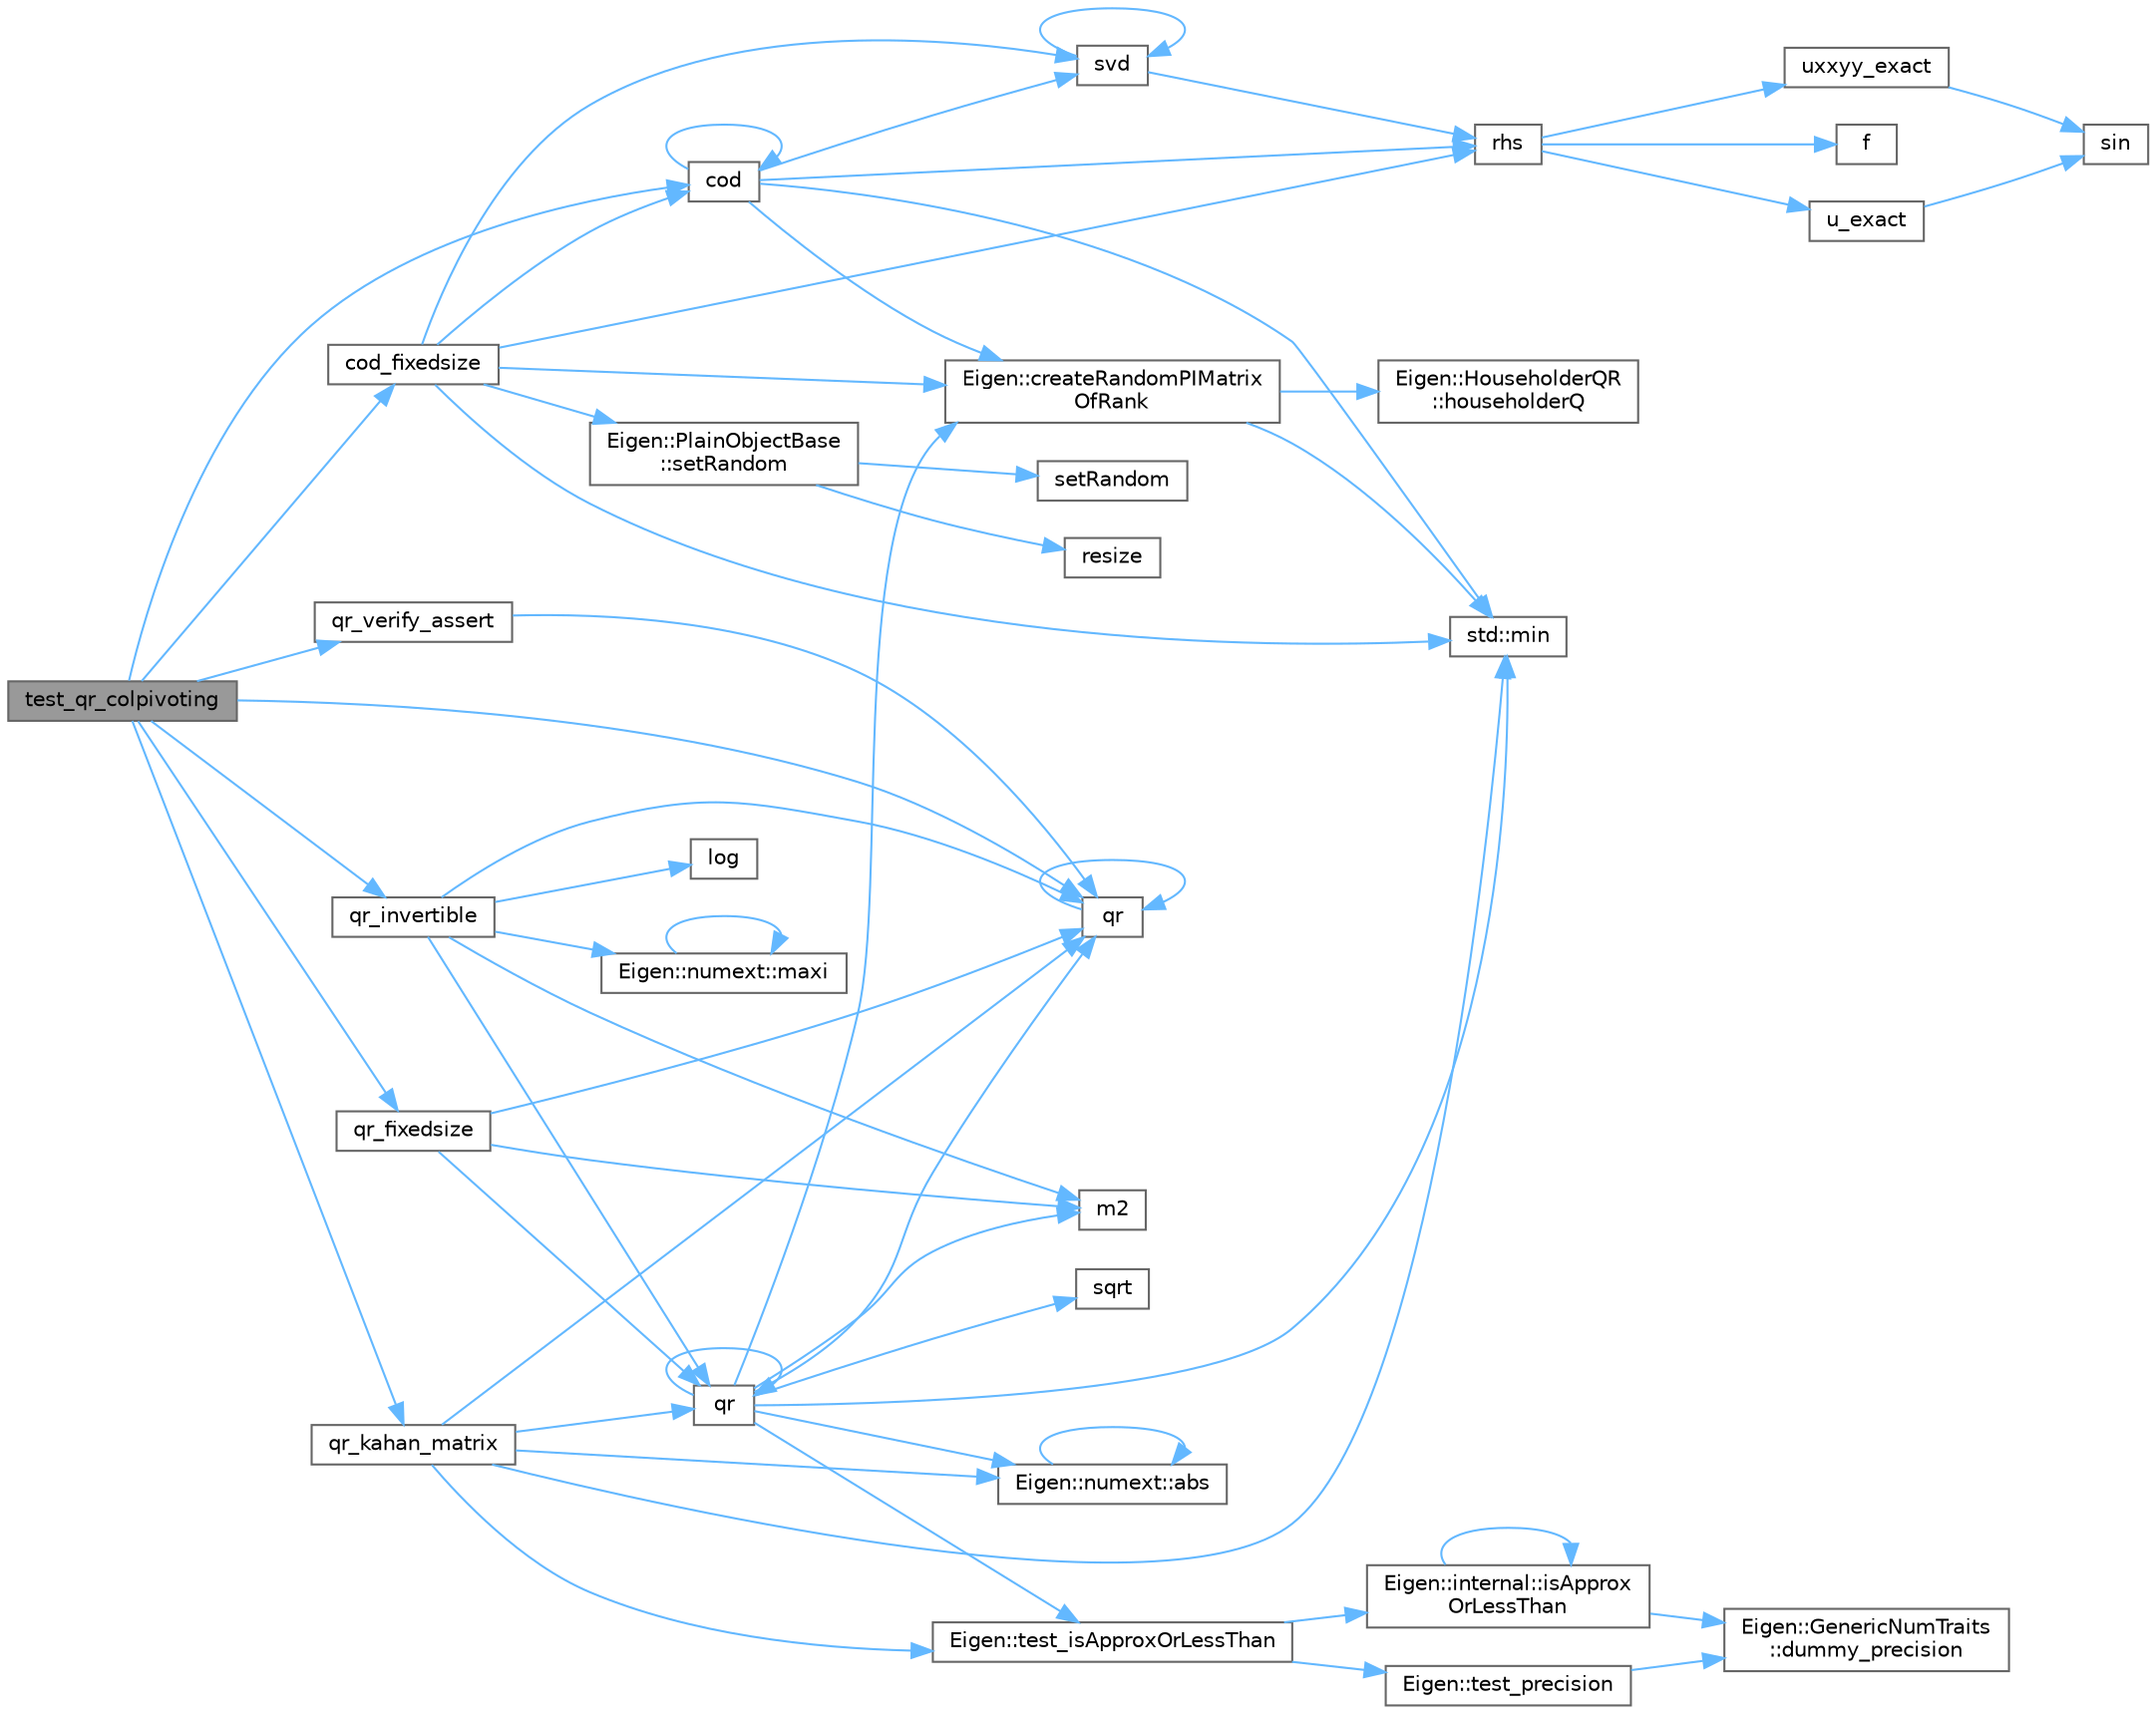 digraph "test_qr_colpivoting"
{
 // LATEX_PDF_SIZE
  bgcolor="transparent";
  edge [fontname=Helvetica,fontsize=10,labelfontname=Helvetica,labelfontsize=10];
  node [fontname=Helvetica,fontsize=10,shape=box,height=0.2,width=0.4];
  rankdir="LR";
  Node1 [id="Node000001",label="test_qr_colpivoting",height=0.2,width=0.4,color="gray40", fillcolor="grey60", style="filled", fontcolor="black",tooltip=" "];
  Node1 -> Node2 [id="edge1_Node000001_Node000002",color="steelblue1",style="solid",tooltip=" "];
  Node2 [id="Node000002",label="cod",height=0.2,width=0.4,color="grey40", fillcolor="white", style="filled",URL="$qr__colpivoting_8cpp.html#ab01bcdcb9896ed2aeb4fce98119a012d",tooltip=" "];
  Node2 -> Node2 [id="edge2_Node000002_Node000002",color="steelblue1",style="solid",tooltip=" "];
  Node2 -> Node3 [id="edge3_Node000002_Node000003",color="steelblue1",style="solid",tooltip=" "];
  Node3 [id="Node000003",label="Eigen::createRandomPIMatrix\lOfRank",height=0.2,width=0.4,color="grey40", fillcolor="white", style="filled",URL="$namespace_eigen.html#a0d9a7ddcee5c7c8defaba3628455efb2",tooltip=" "];
  Node3 -> Node4 [id="edge4_Node000003_Node000004",color="steelblue1",style="solid",tooltip=" "];
  Node4 [id="Node000004",label="Eigen::HouseholderQR\l::householderQ",height=0.2,width=0.4,color="grey40", fillcolor="white", style="filled",URL="$class_eigen_1_1_householder_q_r.html#affd506c10ef2d25f56e7b1f9f25ff885",tooltip=" "];
  Node3 -> Node5 [id="edge5_Node000003_Node000005",color="steelblue1",style="solid",tooltip=" "];
  Node5 [id="Node000005",label="std::min",height=0.2,width=0.4,color="grey40", fillcolor="white", style="filled",URL="$namespacestd.html#ac7b9885417769949d76890454b6d072e",tooltip=" "];
  Node2 -> Node5 [id="edge6_Node000002_Node000005",color="steelblue1",style="solid",tooltip=" "];
  Node2 -> Node6 [id="edge7_Node000002_Node000006",color="steelblue1",style="solid",tooltip=" "];
  Node6 [id="Node000006",label="rhs",height=0.2,width=0.4,color="grey40", fillcolor="white", style="filled",URL="$poisson_8cpp.html#a38c677f5cc4e47bc7505aef707c1bb83",tooltip=" "];
  Node6 -> Node7 [id="edge8_Node000006_Node000007",color="steelblue1",style="solid",tooltip=" "];
  Node7 [id="Node000007",label="f",height=0.2,width=0.4,color="grey40", fillcolor="white", style="filled",URL="$cxx11__tensor__map_8cpp.html#a7f507fea02198f6cb81c86640c7b1a4e",tooltip=" "];
  Node6 -> Node8 [id="edge9_Node000006_Node000008",color="steelblue1",style="solid",tooltip=" "];
  Node8 [id="Node000008",label="u_exact",height=0.2,width=0.4,color="grey40", fillcolor="white", style="filled",URL="$poisson_8cpp.html#a06fc16c4676f839f8de736a6791b6862",tooltip=" "];
  Node8 -> Node9 [id="edge10_Node000008_Node000009",color="steelblue1",style="solid",tooltip=" "];
  Node9 [id="Node000009",label="sin",height=0.2,width=0.4,color="grey40", fillcolor="white", style="filled",URL="$_array_cwise_unary_ops_8h.html#a9cfb0ea58bd813510a9e2db18a5e49f0",tooltip=" "];
  Node6 -> Node10 [id="edge11_Node000006_Node000010",color="steelblue1",style="solid",tooltip=" "];
  Node10 [id="Node000010",label="uxxyy_exact",height=0.2,width=0.4,color="grey40", fillcolor="white", style="filled",URL="$poisson_8cpp.html#a557a61cf12d143424a35123b14048a22",tooltip=" "];
  Node10 -> Node9 [id="edge12_Node000010_Node000009",color="steelblue1",style="solid",tooltip=" "];
  Node2 -> Node11 [id="edge13_Node000002_Node000011",color="steelblue1",style="solid",tooltip=" "];
  Node11 [id="Node000011",label="svd",height=0.2,width=0.4,color="grey40", fillcolor="white", style="filled",URL="$_jacobi_s_v_d__basic_8cpp.html#a961ad48248cad814fa628db8adefbd42",tooltip=" "];
  Node11 -> Node6 [id="edge14_Node000011_Node000006",color="steelblue1",style="solid",tooltip=" "];
  Node11 -> Node11 [id="edge15_Node000011_Node000011",color="steelblue1",style="solid",tooltip=" "];
  Node1 -> Node12 [id="edge16_Node000001_Node000012",color="steelblue1",style="solid",tooltip=" "];
  Node12 [id="Node000012",label="cod_fixedsize",height=0.2,width=0.4,color="grey40", fillcolor="white", style="filled",URL="$qr__colpivoting_8cpp.html#ad8fd13db943a2d9cc9efbd4a20365bf5",tooltip=" "];
  Node12 -> Node2 [id="edge17_Node000012_Node000002",color="steelblue1",style="solid",tooltip=" "];
  Node12 -> Node3 [id="edge18_Node000012_Node000003",color="steelblue1",style="solid",tooltip=" "];
  Node12 -> Node5 [id="edge19_Node000012_Node000005",color="steelblue1",style="solid",tooltip=" "];
  Node12 -> Node6 [id="edge20_Node000012_Node000006",color="steelblue1",style="solid",tooltip=" "];
  Node12 -> Node13 [id="edge21_Node000012_Node000013",color="steelblue1",style="solid",tooltip=" "];
  Node13 [id="Node000013",label="Eigen::PlainObjectBase\l::setRandom",height=0.2,width=0.4,color="grey40", fillcolor="white", style="filled",URL="$class_eigen_1_1_plain_object_base.html#af0e576a0e1aefc9ee346de44cc352ba3",tooltip=" "];
  Node13 -> Node14 [id="edge22_Node000013_Node000014",color="steelblue1",style="solid",tooltip=" "];
  Node14 [id="Node000014",label="resize",height=0.2,width=0.4,color="grey40", fillcolor="white", style="filled",URL="$_matrix__resize__int_8cpp.html#a768dd1b4259f262bcd4cab5e61afcea1",tooltip=" "];
  Node13 -> Node15 [id="edge23_Node000013_Node000015",color="steelblue1",style="solid",tooltip=" "];
  Node15 [id="Node000015",label="setRandom",height=0.2,width=0.4,color="grey40", fillcolor="white", style="filled",URL="$_householder_q_r__householder_q_8cpp.html#a7bddadaf72fd7356fb04dd15cf547bc2",tooltip=" "];
  Node12 -> Node11 [id="edge24_Node000012_Node000011",color="steelblue1",style="solid",tooltip=" "];
  Node1 -> Node16 [id="edge25_Node000001_Node000016",color="steelblue1",style="solid",tooltip=" "];
  Node16 [id="Node000016",label="qr",height=0.2,width=0.4,color="grey40", fillcolor="white", style="filled",URL="$_householder_q_r__householder_q_8cpp.html#ab766ef1a187400b0619104b16613d3cf",tooltip=" "];
  Node16 -> Node16 [id="edge26_Node000016_Node000016",color="steelblue1",style="solid",tooltip=" "];
  Node1 -> Node17 [id="edge27_Node000001_Node000017",color="steelblue1",style="solid",tooltip=" "];
  Node17 [id="Node000017",label="qr_fixedsize",height=0.2,width=0.4,color="grey40", fillcolor="white", style="filled",URL="$qr_8cpp.html#ad5c305e7d9c3fd6abc3950b0edb0cc0c",tooltip=" "];
  Node17 -> Node18 [id="edge28_Node000017_Node000018",color="steelblue1",style="solid",tooltip=" "];
  Node18 [id="Node000018",label="m2",height=0.2,width=0.4,color="grey40", fillcolor="white", style="filled",URL="$_tutorial___map__using_8cpp.html#ab3a01b595d22393ace0d30d5fa299f76",tooltip=" "];
  Node17 -> Node19 [id="edge29_Node000017_Node000019",color="steelblue1",style="solid",tooltip=" "];
  Node19 [id="Node000019",label="qr",height=0.2,width=0.4,color="grey40", fillcolor="white", style="filled",URL="$qr__colpivoting_8cpp.html#a234047f1d6b0303293c8918968a9670e",tooltip=" "];
  Node19 -> Node20 [id="edge30_Node000019_Node000020",color="steelblue1",style="solid",tooltip=" "];
  Node20 [id="Node000020",label="Eigen::numext::abs",height=0.2,width=0.4,color="grey40", fillcolor="white", style="filled",URL="$namespace_eigen_1_1numext.html#ac09cd9261a50a46dd4937868020c7c45",tooltip=" "];
  Node20 -> Node20 [id="edge31_Node000020_Node000020",color="steelblue1",style="solid",tooltip=" "];
  Node19 -> Node3 [id="edge32_Node000019_Node000003",color="steelblue1",style="solid",tooltip=" "];
  Node19 -> Node18 [id="edge33_Node000019_Node000018",color="steelblue1",style="solid",tooltip=" "];
  Node19 -> Node5 [id="edge34_Node000019_Node000005",color="steelblue1",style="solid",tooltip=" "];
  Node19 -> Node19 [id="edge35_Node000019_Node000019",color="steelblue1",style="solid",tooltip=" "];
  Node19 -> Node16 [id="edge36_Node000019_Node000016",color="steelblue1",style="solid",tooltip=" "];
  Node19 -> Node21 [id="edge37_Node000019_Node000021",color="steelblue1",style="solid",tooltip=" "];
  Node21 [id="Node000021",label="sqrt",height=0.2,width=0.4,color="grey40", fillcolor="white", style="filled",URL="$_array_cwise_unary_ops_8h.html#a656b9217a2fcb6de59dc8d1eb3079cc7",tooltip=" "];
  Node19 -> Node22 [id="edge38_Node000019_Node000022",color="steelblue1",style="solid",tooltip=" "];
  Node22 [id="Node000022",label="Eigen::test_isApproxOrLessThan",height=0.2,width=0.4,color="grey40", fillcolor="white", style="filled",URL="$namespace_eigen.html#a4a04a766a37403320f4c2e041e961611",tooltip=" "];
  Node22 -> Node23 [id="edge39_Node000022_Node000023",color="steelblue1",style="solid",tooltip=" "];
  Node23 [id="Node000023",label="Eigen::internal::isApprox\lOrLessThan",height=0.2,width=0.4,color="grey40", fillcolor="white", style="filled",URL="$namespace_eigen_1_1internal.html#afece450c6344e5a39261f006e0e8513d",tooltip=" "];
  Node23 -> Node24 [id="edge40_Node000023_Node000024",color="steelblue1",style="solid",tooltip=" "];
  Node24 [id="Node000024",label="Eigen::GenericNumTraits\l::dummy_precision",height=0.2,width=0.4,color="grey40", fillcolor="white", style="filled",URL="$struct_eigen_1_1_generic_num_traits.html#a77dc085cf094c377faaf0c520e3e4efa",tooltip=" "];
  Node23 -> Node23 [id="edge41_Node000023_Node000023",color="steelblue1",style="solid",tooltip=" "];
  Node22 -> Node25 [id="edge42_Node000022_Node000025",color="steelblue1",style="solid",tooltip=" "];
  Node25 [id="Node000025",label="Eigen::test_precision",height=0.2,width=0.4,color="grey40", fillcolor="white", style="filled",URL="$namespace_eigen.html#a59fa1c0c2d234197bce8d461a4776793",tooltip=" "];
  Node25 -> Node24 [id="edge43_Node000025_Node000024",color="steelblue1",style="solid",tooltip=" "];
  Node17 -> Node16 [id="edge44_Node000017_Node000016",color="steelblue1",style="solid",tooltip=" "];
  Node1 -> Node26 [id="edge45_Node000001_Node000026",color="steelblue1",style="solid",tooltip=" "];
  Node26 [id="Node000026",label="qr_invertible",height=0.2,width=0.4,color="grey40", fillcolor="white", style="filled",URL="$qr_8cpp.html#a9bfcf72d1c319774f027d3446dc121dd",tooltip=" "];
  Node26 -> Node27 [id="edge46_Node000026_Node000027",color="steelblue1",style="solid",tooltip=" "];
  Node27 [id="Node000027",label="log",height=0.2,width=0.4,color="grey40", fillcolor="white", style="filled",URL="$_array_cwise_unary_ops_8h.html#a48e72df6412ca98881afcd657352a1d5",tooltip=" "];
  Node26 -> Node18 [id="edge47_Node000026_Node000018",color="steelblue1",style="solid",tooltip=" "];
  Node26 -> Node28 [id="edge48_Node000026_Node000028",color="steelblue1",style="solid",tooltip=" "];
  Node28 [id="Node000028",label="Eigen::numext::maxi",height=0.2,width=0.4,color="grey40", fillcolor="white", style="filled",URL="$namespace_eigen_1_1numext.html#a29d502349f2ec9897c808e65e0f96eb4",tooltip=" "];
  Node28 -> Node28 [id="edge49_Node000028_Node000028",color="steelblue1",style="solid",tooltip=" "];
  Node26 -> Node19 [id="edge50_Node000026_Node000019",color="steelblue1",style="solid",tooltip=" "];
  Node26 -> Node16 [id="edge51_Node000026_Node000016",color="steelblue1",style="solid",tooltip=" "];
  Node1 -> Node29 [id="edge52_Node000001_Node000029",color="steelblue1",style="solid",tooltip=" "];
  Node29 [id="Node000029",label="qr_kahan_matrix",height=0.2,width=0.4,color="grey40", fillcolor="white", style="filled",URL="$qr__colpivoting_8cpp.html#ab3860b0a2f15587340091be81254d208",tooltip=" "];
  Node29 -> Node20 [id="edge53_Node000029_Node000020",color="steelblue1",style="solid",tooltip=" "];
  Node29 -> Node5 [id="edge54_Node000029_Node000005",color="steelblue1",style="solid",tooltip=" "];
  Node29 -> Node19 [id="edge55_Node000029_Node000019",color="steelblue1",style="solid",tooltip=" "];
  Node29 -> Node16 [id="edge56_Node000029_Node000016",color="steelblue1",style="solid",tooltip=" "];
  Node29 -> Node22 [id="edge57_Node000029_Node000022",color="steelblue1",style="solid",tooltip=" "];
  Node1 -> Node30 [id="edge58_Node000001_Node000030",color="steelblue1",style="solid",tooltip=" "];
  Node30 [id="Node000030",label="qr_verify_assert",height=0.2,width=0.4,color="grey40", fillcolor="white", style="filled",URL="$qr_8cpp.html#a6693811f52bc269d1ec52b3ec57d8da2",tooltip=" "];
  Node30 -> Node16 [id="edge59_Node000030_Node000016",color="steelblue1",style="solid",tooltip=" "];
}
